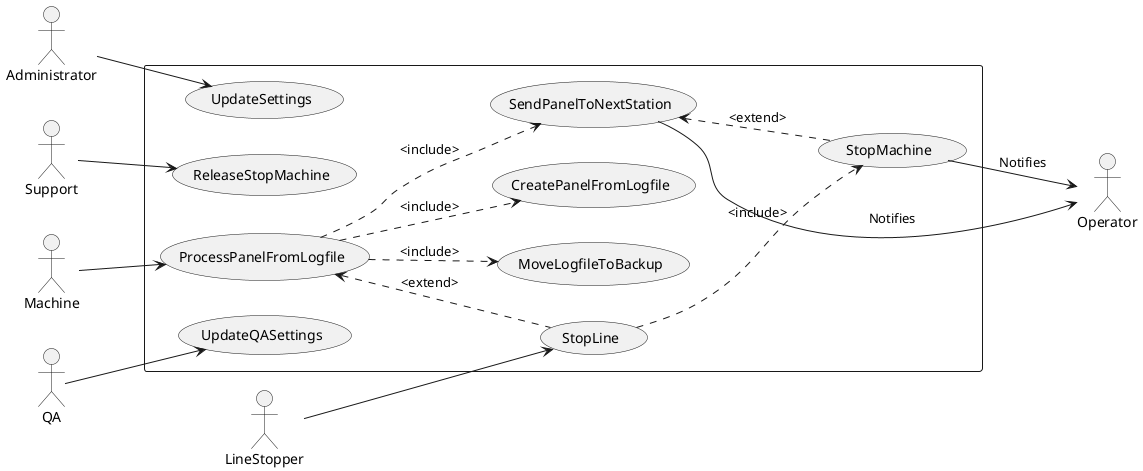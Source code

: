 @startuml Use cases
left to right direction

:Administrator:
:LineStopper:
:Support:
:Machine:
:Operator:
:QA:

Rectangle {
    usecase (MoveLogfileToBackup)
    usecase (CreatePanelFromLogfile)
    usecase (SendPanelToNextStation)
    
    :Machine: --> (ProcessPanelFromLogfile)
    (ProcessPanelFromLogfile) ..> (MoveLogfileToBackup) : "<include>"
    (ProcessPanelFromLogfile) ..> (CreatePanelFromLogfile) : "<include>"
    (ProcessPanelFromLogfile) ..> (SendPanelToNextStation) : "<include>"  
    (ProcessPanelFromLogfile) <.. (StopLine) : "<extend>"  
    
    (SendPanelToNextStation) <.. (StopMachine) : "<extend>"
    
    :LineStopper: -down-> (StopLine)
    
    (StopLine) ..> (StopMachine) : <include>
    
    (StopMachine) --> :Operator: : Notifies
    (SendPanelToNextStation) --> :Operator: : Notifies
    
    :Support: --> (ReleaseStopMachine)
    :Administrator: --> (UpdateSettings)
    :QA: --> (UpdateQASettings)
}

@enduml